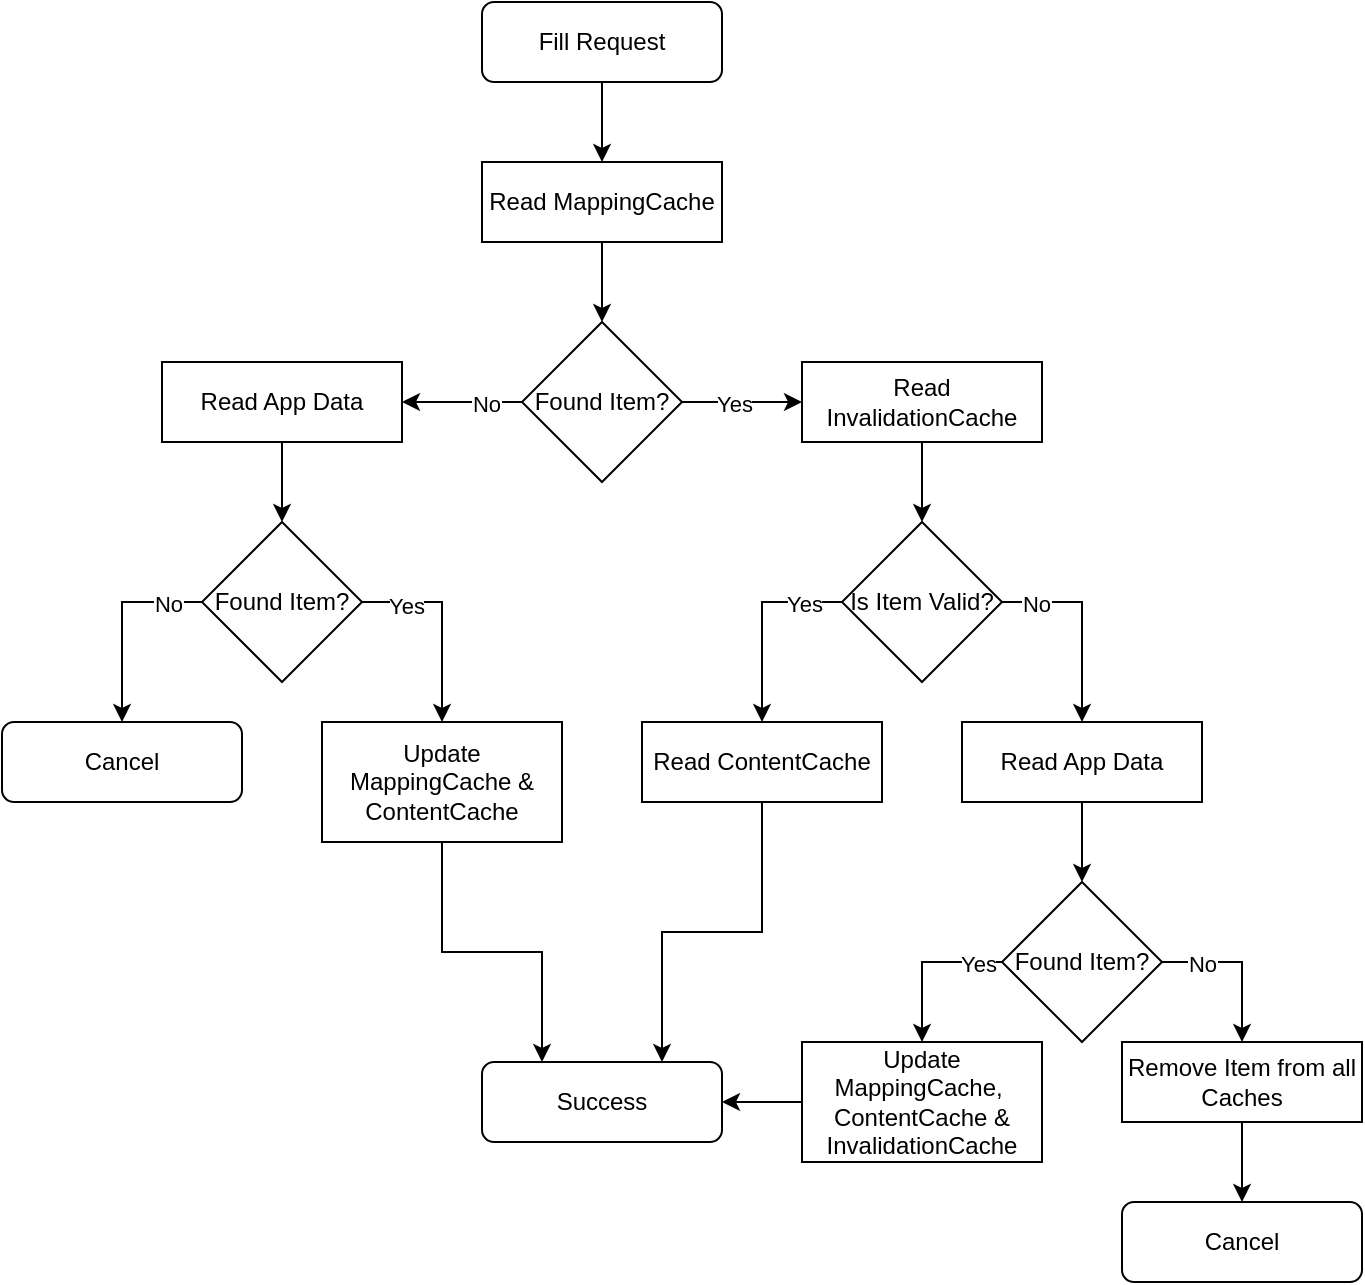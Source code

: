 <mxfile version="24.2.1" type="device">
  <diagram name="Seite-1" id="pW9wlhiQIGlPmQwoOEfV">
    <mxGraphModel dx="1226" dy="629" grid="1" gridSize="10" guides="1" tooltips="1" connect="1" arrows="1" fold="1" page="1" pageScale="1" pageWidth="827" pageHeight="1169" math="0" shadow="0">
      <root>
        <mxCell id="0" />
        <mxCell id="1" parent="0" />
        <mxCell id="MuZSCoOBj4eLxQXBnGzC-3" style="edgeStyle=orthogonalEdgeStyle;rounded=0;orthogonalLoop=1;jettySize=auto;html=1;exitX=0.5;exitY=1;exitDx=0;exitDy=0;entryX=0.5;entryY=0;entryDx=0;entryDy=0;" edge="1" parent="1" source="MuZSCoOBj4eLxQXBnGzC-1" target="MuZSCoOBj4eLxQXBnGzC-2">
          <mxGeometry relative="1" as="geometry" />
        </mxCell>
        <mxCell id="MuZSCoOBj4eLxQXBnGzC-1" value="Fill Request" style="rounded=1;whiteSpace=wrap;html=1;" vertex="1" parent="1">
          <mxGeometry x="360" width="120" height="40" as="geometry" />
        </mxCell>
        <mxCell id="MuZSCoOBj4eLxQXBnGzC-5" style="edgeStyle=orthogonalEdgeStyle;rounded=0;orthogonalLoop=1;jettySize=auto;html=1;exitX=0.5;exitY=1;exitDx=0;exitDy=0;entryX=0.5;entryY=0;entryDx=0;entryDy=0;" edge="1" parent="1" source="MuZSCoOBj4eLxQXBnGzC-2" target="MuZSCoOBj4eLxQXBnGzC-4">
          <mxGeometry relative="1" as="geometry" />
        </mxCell>
        <mxCell id="MuZSCoOBj4eLxQXBnGzC-2" value="Read MappingCache" style="rounded=0;whiteSpace=wrap;html=1;" vertex="1" parent="1">
          <mxGeometry x="360" y="80" width="120" height="40" as="geometry" />
        </mxCell>
        <mxCell id="MuZSCoOBj4eLxQXBnGzC-7" style="edgeStyle=orthogonalEdgeStyle;rounded=0;orthogonalLoop=1;jettySize=auto;html=1;exitX=0;exitY=0.5;exitDx=0;exitDy=0;entryX=1;entryY=0.5;entryDx=0;entryDy=0;" edge="1" parent="1" source="MuZSCoOBj4eLxQXBnGzC-4" target="MuZSCoOBj4eLxQXBnGzC-6">
          <mxGeometry relative="1" as="geometry" />
        </mxCell>
        <mxCell id="MuZSCoOBj4eLxQXBnGzC-8" value="No" style="edgeLabel;html=1;align=center;verticalAlign=middle;resizable=0;points=[];" vertex="1" connectable="0" parent="MuZSCoOBj4eLxQXBnGzC-7">
          <mxGeometry x="-0.4" y="1" relative="1" as="geometry">
            <mxPoint as="offset" />
          </mxGeometry>
        </mxCell>
        <mxCell id="MuZSCoOBj4eLxQXBnGzC-19" style="edgeStyle=orthogonalEdgeStyle;rounded=0;orthogonalLoop=1;jettySize=auto;html=1;exitX=1;exitY=0.5;exitDx=0;exitDy=0;entryX=0;entryY=0.5;entryDx=0;entryDy=0;" edge="1" parent="1" source="MuZSCoOBj4eLxQXBnGzC-4" target="MuZSCoOBj4eLxQXBnGzC-18">
          <mxGeometry relative="1" as="geometry" />
        </mxCell>
        <mxCell id="MuZSCoOBj4eLxQXBnGzC-20" value="Yes" style="edgeLabel;html=1;align=center;verticalAlign=middle;resizable=0;points=[];" vertex="1" connectable="0" parent="MuZSCoOBj4eLxQXBnGzC-19">
          <mxGeometry x="-0.143" y="-1" relative="1" as="geometry">
            <mxPoint as="offset" />
          </mxGeometry>
        </mxCell>
        <mxCell id="MuZSCoOBj4eLxQXBnGzC-4" value="Found Item?" style="rhombus;whiteSpace=wrap;html=1;" vertex="1" parent="1">
          <mxGeometry x="380" y="160" width="80" height="80" as="geometry" />
        </mxCell>
        <mxCell id="MuZSCoOBj4eLxQXBnGzC-10" style="edgeStyle=orthogonalEdgeStyle;rounded=0;orthogonalLoop=1;jettySize=auto;html=1;exitX=0.5;exitY=1;exitDx=0;exitDy=0;entryX=0.5;entryY=0;entryDx=0;entryDy=0;" edge="1" parent="1" source="MuZSCoOBj4eLxQXBnGzC-6" target="MuZSCoOBj4eLxQXBnGzC-9">
          <mxGeometry relative="1" as="geometry" />
        </mxCell>
        <mxCell id="MuZSCoOBj4eLxQXBnGzC-6" value="Read App Data" style="rounded=0;whiteSpace=wrap;html=1;" vertex="1" parent="1">
          <mxGeometry x="200" y="180" width="120" height="40" as="geometry" />
        </mxCell>
        <mxCell id="MuZSCoOBj4eLxQXBnGzC-13" style="edgeStyle=orthogonalEdgeStyle;rounded=0;orthogonalLoop=1;jettySize=auto;html=1;exitX=0;exitY=0.5;exitDx=0;exitDy=0;entryX=0.5;entryY=0;entryDx=0;entryDy=0;" edge="1" parent="1" source="MuZSCoOBj4eLxQXBnGzC-9" target="MuZSCoOBj4eLxQXBnGzC-12">
          <mxGeometry relative="1" as="geometry" />
        </mxCell>
        <mxCell id="MuZSCoOBj4eLxQXBnGzC-16" value="No" style="edgeLabel;html=1;align=center;verticalAlign=middle;resizable=0;points=[];" vertex="1" connectable="0" parent="MuZSCoOBj4eLxQXBnGzC-13">
          <mxGeometry x="-0.657" y="1" relative="1" as="geometry">
            <mxPoint as="offset" />
          </mxGeometry>
        </mxCell>
        <mxCell id="MuZSCoOBj4eLxQXBnGzC-15" style="edgeStyle=orthogonalEdgeStyle;rounded=0;orthogonalLoop=1;jettySize=auto;html=1;exitX=1;exitY=0.5;exitDx=0;exitDy=0;entryX=0.5;entryY=0;entryDx=0;entryDy=0;" edge="1" parent="1" source="MuZSCoOBj4eLxQXBnGzC-9" target="MuZSCoOBj4eLxQXBnGzC-14">
          <mxGeometry relative="1" as="geometry" />
        </mxCell>
        <mxCell id="MuZSCoOBj4eLxQXBnGzC-17" value="Yes" style="edgeLabel;html=1;align=center;verticalAlign=middle;resizable=0;points=[];" vertex="1" connectable="0" parent="MuZSCoOBj4eLxQXBnGzC-15">
          <mxGeometry x="-0.562" y="-2" relative="1" as="geometry">
            <mxPoint as="offset" />
          </mxGeometry>
        </mxCell>
        <mxCell id="MuZSCoOBj4eLxQXBnGzC-9" value="Found Item?" style="rhombus;whiteSpace=wrap;html=1;" vertex="1" parent="1">
          <mxGeometry x="220" y="260" width="80" height="80" as="geometry" />
        </mxCell>
        <mxCell id="MuZSCoOBj4eLxQXBnGzC-12" value="Cancel" style="rounded=1;whiteSpace=wrap;html=1;" vertex="1" parent="1">
          <mxGeometry x="120" y="360" width="120" height="40" as="geometry" />
        </mxCell>
        <mxCell id="MuZSCoOBj4eLxQXBnGzC-43" style="edgeStyle=orthogonalEdgeStyle;rounded=0;orthogonalLoop=1;jettySize=auto;html=1;exitX=0.5;exitY=1;exitDx=0;exitDy=0;entryX=0.25;entryY=0;entryDx=0;entryDy=0;" edge="1" parent="1" source="MuZSCoOBj4eLxQXBnGzC-14" target="MuZSCoOBj4eLxQXBnGzC-40">
          <mxGeometry relative="1" as="geometry" />
        </mxCell>
        <mxCell id="MuZSCoOBj4eLxQXBnGzC-14" value="Update MappingCache &amp;amp; ContentCache" style="rounded=0;whiteSpace=wrap;html=1;" vertex="1" parent="1">
          <mxGeometry x="280" y="360" width="120" height="60" as="geometry" />
        </mxCell>
        <mxCell id="MuZSCoOBj4eLxQXBnGzC-22" style="edgeStyle=orthogonalEdgeStyle;rounded=0;orthogonalLoop=1;jettySize=auto;html=1;exitX=0.5;exitY=1;exitDx=0;exitDy=0;entryX=0.5;entryY=0;entryDx=0;entryDy=0;" edge="1" parent="1" source="MuZSCoOBj4eLxQXBnGzC-18" target="MuZSCoOBj4eLxQXBnGzC-21">
          <mxGeometry relative="1" as="geometry" />
        </mxCell>
        <mxCell id="MuZSCoOBj4eLxQXBnGzC-18" value="Read InvalidationCache" style="rounded=0;whiteSpace=wrap;html=1;" vertex="1" parent="1">
          <mxGeometry x="520" y="180" width="120" height="40" as="geometry" />
        </mxCell>
        <mxCell id="MuZSCoOBj4eLxQXBnGzC-24" style="edgeStyle=orthogonalEdgeStyle;rounded=0;orthogonalLoop=1;jettySize=auto;html=1;exitX=0;exitY=0.5;exitDx=0;exitDy=0;entryX=0.5;entryY=0;entryDx=0;entryDy=0;" edge="1" parent="1" source="MuZSCoOBj4eLxQXBnGzC-21" target="MuZSCoOBj4eLxQXBnGzC-23">
          <mxGeometry relative="1" as="geometry" />
        </mxCell>
        <mxCell id="MuZSCoOBj4eLxQXBnGzC-26" value="Yes" style="edgeLabel;html=1;align=center;verticalAlign=middle;resizable=0;points=[];" vertex="1" connectable="0" parent="MuZSCoOBj4eLxQXBnGzC-24">
          <mxGeometry x="-0.623" y="1" relative="1" as="geometry">
            <mxPoint as="offset" />
          </mxGeometry>
        </mxCell>
        <mxCell id="MuZSCoOBj4eLxQXBnGzC-28" style="edgeStyle=orthogonalEdgeStyle;rounded=0;orthogonalLoop=1;jettySize=auto;html=1;exitX=1;exitY=0.5;exitDx=0;exitDy=0;entryX=0.5;entryY=0;entryDx=0;entryDy=0;" edge="1" parent="1" source="MuZSCoOBj4eLxQXBnGzC-21" target="MuZSCoOBj4eLxQXBnGzC-27">
          <mxGeometry relative="1" as="geometry" />
        </mxCell>
        <mxCell id="MuZSCoOBj4eLxQXBnGzC-29" value="No" style="edgeLabel;html=1;align=center;verticalAlign=middle;resizable=0;points=[];" vertex="1" connectable="0" parent="MuZSCoOBj4eLxQXBnGzC-28">
          <mxGeometry x="-0.66" y="-1" relative="1" as="geometry">
            <mxPoint as="offset" />
          </mxGeometry>
        </mxCell>
        <mxCell id="MuZSCoOBj4eLxQXBnGzC-21" value="Is Item Valid?" style="rhombus;whiteSpace=wrap;html=1;" vertex="1" parent="1">
          <mxGeometry x="540" y="260" width="80" height="80" as="geometry" />
        </mxCell>
        <mxCell id="MuZSCoOBj4eLxQXBnGzC-42" style="edgeStyle=orthogonalEdgeStyle;rounded=0;orthogonalLoop=1;jettySize=auto;html=1;exitX=0.5;exitY=1;exitDx=0;exitDy=0;entryX=0.75;entryY=0;entryDx=0;entryDy=0;" edge="1" parent="1" source="MuZSCoOBj4eLxQXBnGzC-23" target="MuZSCoOBj4eLxQXBnGzC-40">
          <mxGeometry relative="1" as="geometry" />
        </mxCell>
        <mxCell id="MuZSCoOBj4eLxQXBnGzC-23" value="Read ContentCache" style="rounded=0;whiteSpace=wrap;html=1;" vertex="1" parent="1">
          <mxGeometry x="440" y="360" width="120" height="40" as="geometry" />
        </mxCell>
        <mxCell id="MuZSCoOBj4eLxQXBnGzC-31" style="edgeStyle=orthogonalEdgeStyle;rounded=0;orthogonalLoop=1;jettySize=auto;html=1;exitX=0.5;exitY=1;exitDx=0;exitDy=0;entryX=0.5;entryY=0;entryDx=0;entryDy=0;" edge="1" parent="1" source="MuZSCoOBj4eLxQXBnGzC-27" target="MuZSCoOBj4eLxQXBnGzC-30">
          <mxGeometry relative="1" as="geometry" />
        </mxCell>
        <mxCell id="MuZSCoOBj4eLxQXBnGzC-27" value="Read App Data" style="rounded=0;whiteSpace=wrap;html=1;" vertex="1" parent="1">
          <mxGeometry x="600" y="360" width="120" height="40" as="geometry" />
        </mxCell>
        <mxCell id="MuZSCoOBj4eLxQXBnGzC-33" style="edgeStyle=orthogonalEdgeStyle;rounded=0;orthogonalLoop=1;jettySize=auto;html=1;exitX=0;exitY=0.5;exitDx=0;exitDy=0;entryX=0.5;entryY=0;entryDx=0;entryDy=0;" edge="1" parent="1" source="MuZSCoOBj4eLxQXBnGzC-30" target="MuZSCoOBj4eLxQXBnGzC-32">
          <mxGeometry relative="1" as="geometry" />
        </mxCell>
        <mxCell id="MuZSCoOBj4eLxQXBnGzC-34" value="Yes" style="edgeLabel;html=1;align=center;verticalAlign=middle;resizable=0;points=[];" vertex="1" connectable="0" parent="MuZSCoOBj4eLxQXBnGzC-33">
          <mxGeometry x="-0.691" y="1" relative="1" as="geometry">
            <mxPoint as="offset" />
          </mxGeometry>
        </mxCell>
        <mxCell id="MuZSCoOBj4eLxQXBnGzC-36" style="edgeStyle=orthogonalEdgeStyle;rounded=0;orthogonalLoop=1;jettySize=auto;html=1;exitX=1;exitY=0.5;exitDx=0;exitDy=0;entryX=0.5;entryY=0;entryDx=0;entryDy=0;" edge="1" parent="1" source="MuZSCoOBj4eLxQXBnGzC-30" target="MuZSCoOBj4eLxQXBnGzC-35">
          <mxGeometry relative="1" as="geometry" />
        </mxCell>
        <mxCell id="MuZSCoOBj4eLxQXBnGzC-37" value="No" style="edgeLabel;html=1;align=center;verticalAlign=middle;resizable=0;points=[];" vertex="1" connectable="0" parent="MuZSCoOBj4eLxQXBnGzC-36">
          <mxGeometry x="-0.495" y="-1" relative="1" as="geometry">
            <mxPoint as="offset" />
          </mxGeometry>
        </mxCell>
        <mxCell id="MuZSCoOBj4eLxQXBnGzC-30" value="Found Item?" style="rhombus;whiteSpace=wrap;html=1;" vertex="1" parent="1">
          <mxGeometry x="620" y="440" width="80" height="80" as="geometry" />
        </mxCell>
        <mxCell id="MuZSCoOBj4eLxQXBnGzC-41" style="edgeStyle=orthogonalEdgeStyle;rounded=0;orthogonalLoop=1;jettySize=auto;html=1;exitX=0;exitY=0.5;exitDx=0;exitDy=0;entryX=1;entryY=0.5;entryDx=0;entryDy=0;" edge="1" parent="1" source="MuZSCoOBj4eLxQXBnGzC-32" target="MuZSCoOBj4eLxQXBnGzC-40">
          <mxGeometry relative="1" as="geometry" />
        </mxCell>
        <mxCell id="MuZSCoOBj4eLxQXBnGzC-32" value="Update MappingCache,&amp;nbsp; ContentCache &amp;amp; InvalidationCache" style="rounded=0;whiteSpace=wrap;html=1;" vertex="1" parent="1">
          <mxGeometry x="520" y="520" width="120" height="60" as="geometry" />
        </mxCell>
        <mxCell id="MuZSCoOBj4eLxQXBnGzC-39" style="edgeStyle=orthogonalEdgeStyle;rounded=0;orthogonalLoop=1;jettySize=auto;html=1;exitX=0.5;exitY=1;exitDx=0;exitDy=0;entryX=0.5;entryY=0;entryDx=0;entryDy=0;" edge="1" parent="1" source="MuZSCoOBj4eLxQXBnGzC-35" target="MuZSCoOBj4eLxQXBnGzC-38">
          <mxGeometry relative="1" as="geometry" />
        </mxCell>
        <mxCell id="MuZSCoOBj4eLxQXBnGzC-35" value="Remove Item from all Caches" style="rounded=0;whiteSpace=wrap;html=1;" vertex="1" parent="1">
          <mxGeometry x="680" y="520" width="120" height="40" as="geometry" />
        </mxCell>
        <mxCell id="MuZSCoOBj4eLxQXBnGzC-38" value="Cancel" style="rounded=1;whiteSpace=wrap;html=1;" vertex="1" parent="1">
          <mxGeometry x="680" y="600" width="120" height="40" as="geometry" />
        </mxCell>
        <mxCell id="MuZSCoOBj4eLxQXBnGzC-40" value="Success" style="rounded=1;whiteSpace=wrap;html=1;" vertex="1" parent="1">
          <mxGeometry x="360" y="530" width="120" height="40" as="geometry" />
        </mxCell>
      </root>
    </mxGraphModel>
  </diagram>
</mxfile>
